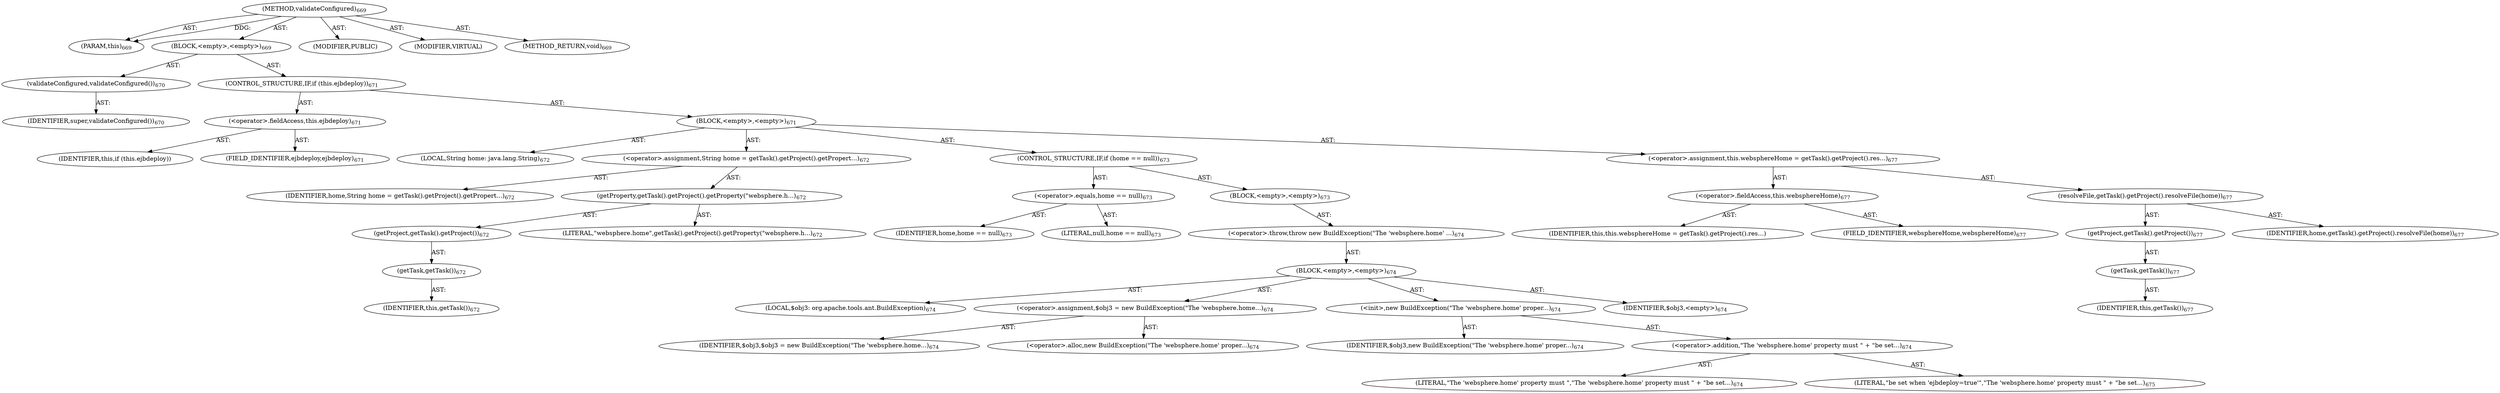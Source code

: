 digraph "validateConfigured" {  
"111669149726" [label = <(METHOD,validateConfigured)<SUB>669</SUB>> ]
"115964117020" [label = <(PARAM,this)<SUB>669</SUB>> ]
"25769803846" [label = <(BLOCK,&lt;empty&gt;,&lt;empty&gt;)<SUB>669</SUB>> ]
"30064771383" [label = <(validateConfigured,validateConfigured())<SUB>670</SUB>> ]
"68719477004" [label = <(IDENTIFIER,super,validateConfigured())<SUB>670</SUB>> ]
"47244640293" [label = <(CONTROL_STRUCTURE,IF,if (this.ejbdeploy))<SUB>671</SUB>> ]
"30064771384" [label = <(&lt;operator&gt;.fieldAccess,this.ejbdeploy)<SUB>671</SUB>> ]
"68719477005" [label = <(IDENTIFIER,this,if (this.ejbdeploy))> ]
"55834574924" [label = <(FIELD_IDENTIFIER,ejbdeploy,ejbdeploy)<SUB>671</SUB>> ]
"25769803847" [label = <(BLOCK,&lt;empty&gt;,&lt;empty&gt;)<SUB>671</SUB>> ]
"94489280535" [label = <(LOCAL,String home: java.lang.String)<SUB>672</SUB>> ]
"30064771385" [label = <(&lt;operator&gt;.assignment,String home = getTask().getProject().getPropert...)<SUB>672</SUB>> ]
"68719477006" [label = <(IDENTIFIER,home,String home = getTask().getProject().getPropert...)<SUB>672</SUB>> ]
"30064771386" [label = <(getProperty,getTask().getProject().getProperty(&quot;websphere.h...)<SUB>672</SUB>> ]
"30064771387" [label = <(getProject,getTask().getProject())<SUB>672</SUB>> ]
"30064771388" [label = <(getTask,getTask())<SUB>672</SUB>> ]
"68719476784" [label = <(IDENTIFIER,this,getTask())<SUB>672</SUB>> ]
"90194313277" [label = <(LITERAL,&quot;websphere.home&quot;,getTask().getProject().getProperty(&quot;websphere.h...)<SUB>672</SUB>> ]
"47244640294" [label = <(CONTROL_STRUCTURE,IF,if (home == null))<SUB>673</SUB>> ]
"30064771389" [label = <(&lt;operator&gt;.equals,home == null)<SUB>673</SUB>> ]
"68719477007" [label = <(IDENTIFIER,home,home == null)<SUB>673</SUB>> ]
"90194313278" [label = <(LITERAL,null,home == null)<SUB>673</SUB>> ]
"25769803848" [label = <(BLOCK,&lt;empty&gt;,&lt;empty&gt;)<SUB>673</SUB>> ]
"30064771390" [label = <(&lt;operator&gt;.throw,throw new BuildException(&quot;The 'websphere.home' ...)<SUB>674</SUB>> ]
"25769803849" [label = <(BLOCK,&lt;empty&gt;,&lt;empty&gt;)<SUB>674</SUB>> ]
"94489280536" [label = <(LOCAL,$obj3: org.apache.tools.ant.BuildException)<SUB>674</SUB>> ]
"30064771391" [label = <(&lt;operator&gt;.assignment,$obj3 = new BuildException(&quot;The 'websphere.home...)<SUB>674</SUB>> ]
"68719477008" [label = <(IDENTIFIER,$obj3,$obj3 = new BuildException(&quot;The 'websphere.home...)<SUB>674</SUB>> ]
"30064771392" [label = <(&lt;operator&gt;.alloc,new BuildException(&quot;The 'websphere.home' proper...)<SUB>674</SUB>> ]
"30064771393" [label = <(&lt;init&gt;,new BuildException(&quot;The 'websphere.home' proper...)<SUB>674</SUB>> ]
"68719477009" [label = <(IDENTIFIER,$obj3,new BuildException(&quot;The 'websphere.home' proper...)<SUB>674</SUB>> ]
"30064771394" [label = <(&lt;operator&gt;.addition,&quot;The 'websphere.home' property must &quot; + &quot;be set...)<SUB>674</SUB>> ]
"90194313279" [label = <(LITERAL,&quot;The 'websphere.home' property must &quot;,&quot;The 'websphere.home' property must &quot; + &quot;be set...)<SUB>674</SUB>> ]
"90194313280" [label = <(LITERAL,&quot;be set when 'ejbdeploy=true'&quot;,&quot;The 'websphere.home' property must &quot; + &quot;be set...)<SUB>675</SUB>> ]
"68719477010" [label = <(IDENTIFIER,$obj3,&lt;empty&gt;)<SUB>674</SUB>> ]
"30064771395" [label = <(&lt;operator&gt;.assignment,this.websphereHome = getTask().getProject().res...)<SUB>677</SUB>> ]
"30064771396" [label = <(&lt;operator&gt;.fieldAccess,this.websphereHome)<SUB>677</SUB>> ]
"68719477011" [label = <(IDENTIFIER,this,this.websphereHome = getTask().getProject().res...)> ]
"55834574925" [label = <(FIELD_IDENTIFIER,websphereHome,websphereHome)<SUB>677</SUB>> ]
"30064771397" [label = <(resolveFile,getTask().getProject().resolveFile(home))<SUB>677</SUB>> ]
"30064771398" [label = <(getProject,getTask().getProject())<SUB>677</SUB>> ]
"30064771399" [label = <(getTask,getTask())<SUB>677</SUB>> ]
"68719476785" [label = <(IDENTIFIER,this,getTask())<SUB>677</SUB>> ]
"68719477012" [label = <(IDENTIFIER,home,getTask().getProject().resolveFile(home))<SUB>677</SUB>> ]
"133143986270" [label = <(MODIFIER,PUBLIC)> ]
"133143986271" [label = <(MODIFIER,VIRTUAL)> ]
"128849018910" [label = <(METHOD_RETURN,void)<SUB>669</SUB>> ]
  "111669149726" -> "115964117020"  [ label = "AST: "] 
  "111669149726" -> "25769803846"  [ label = "AST: "] 
  "111669149726" -> "133143986270"  [ label = "AST: "] 
  "111669149726" -> "133143986271"  [ label = "AST: "] 
  "111669149726" -> "128849018910"  [ label = "AST: "] 
  "25769803846" -> "30064771383"  [ label = "AST: "] 
  "25769803846" -> "47244640293"  [ label = "AST: "] 
  "30064771383" -> "68719477004"  [ label = "AST: "] 
  "47244640293" -> "30064771384"  [ label = "AST: "] 
  "47244640293" -> "25769803847"  [ label = "AST: "] 
  "30064771384" -> "68719477005"  [ label = "AST: "] 
  "30064771384" -> "55834574924"  [ label = "AST: "] 
  "25769803847" -> "94489280535"  [ label = "AST: "] 
  "25769803847" -> "30064771385"  [ label = "AST: "] 
  "25769803847" -> "47244640294"  [ label = "AST: "] 
  "25769803847" -> "30064771395"  [ label = "AST: "] 
  "30064771385" -> "68719477006"  [ label = "AST: "] 
  "30064771385" -> "30064771386"  [ label = "AST: "] 
  "30064771386" -> "30064771387"  [ label = "AST: "] 
  "30064771386" -> "90194313277"  [ label = "AST: "] 
  "30064771387" -> "30064771388"  [ label = "AST: "] 
  "30064771388" -> "68719476784"  [ label = "AST: "] 
  "47244640294" -> "30064771389"  [ label = "AST: "] 
  "47244640294" -> "25769803848"  [ label = "AST: "] 
  "30064771389" -> "68719477007"  [ label = "AST: "] 
  "30064771389" -> "90194313278"  [ label = "AST: "] 
  "25769803848" -> "30064771390"  [ label = "AST: "] 
  "30064771390" -> "25769803849"  [ label = "AST: "] 
  "25769803849" -> "94489280536"  [ label = "AST: "] 
  "25769803849" -> "30064771391"  [ label = "AST: "] 
  "25769803849" -> "30064771393"  [ label = "AST: "] 
  "25769803849" -> "68719477010"  [ label = "AST: "] 
  "30064771391" -> "68719477008"  [ label = "AST: "] 
  "30064771391" -> "30064771392"  [ label = "AST: "] 
  "30064771393" -> "68719477009"  [ label = "AST: "] 
  "30064771393" -> "30064771394"  [ label = "AST: "] 
  "30064771394" -> "90194313279"  [ label = "AST: "] 
  "30064771394" -> "90194313280"  [ label = "AST: "] 
  "30064771395" -> "30064771396"  [ label = "AST: "] 
  "30064771395" -> "30064771397"  [ label = "AST: "] 
  "30064771396" -> "68719477011"  [ label = "AST: "] 
  "30064771396" -> "55834574925"  [ label = "AST: "] 
  "30064771397" -> "30064771398"  [ label = "AST: "] 
  "30064771397" -> "68719477012"  [ label = "AST: "] 
  "30064771398" -> "30064771399"  [ label = "AST: "] 
  "30064771399" -> "68719476785"  [ label = "AST: "] 
  "111669149726" -> "115964117020"  [ label = "DDG: "] 
}
